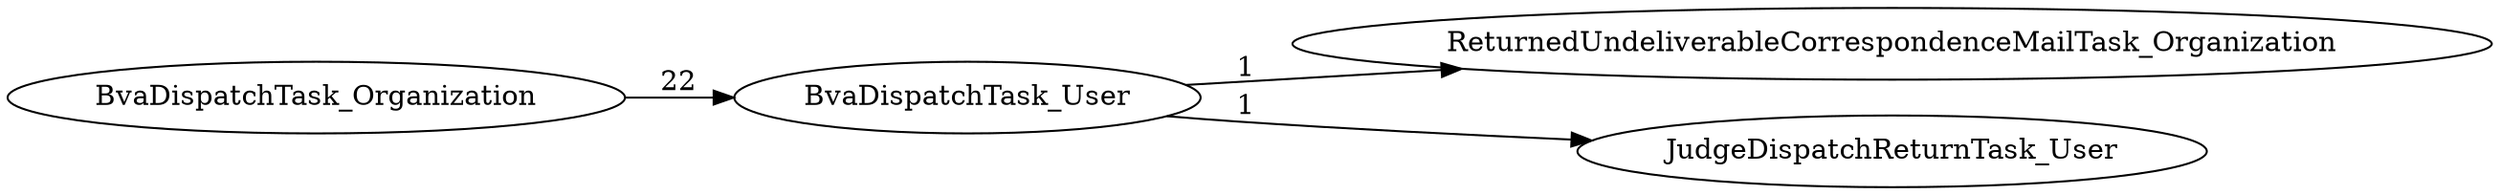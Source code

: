 digraph G {
rankdir="LR";
"BvaDispatchTask_User" -> "ReturnedUndeliverableCorrespondenceMailTask_Organization" [label=1]
"BvaDispatchTask_User" -> "JudgeDispatchReturnTask_User" [label=1]
"BvaDispatchTask_Organization" -> "BvaDispatchTask_User" [label=22]
}
